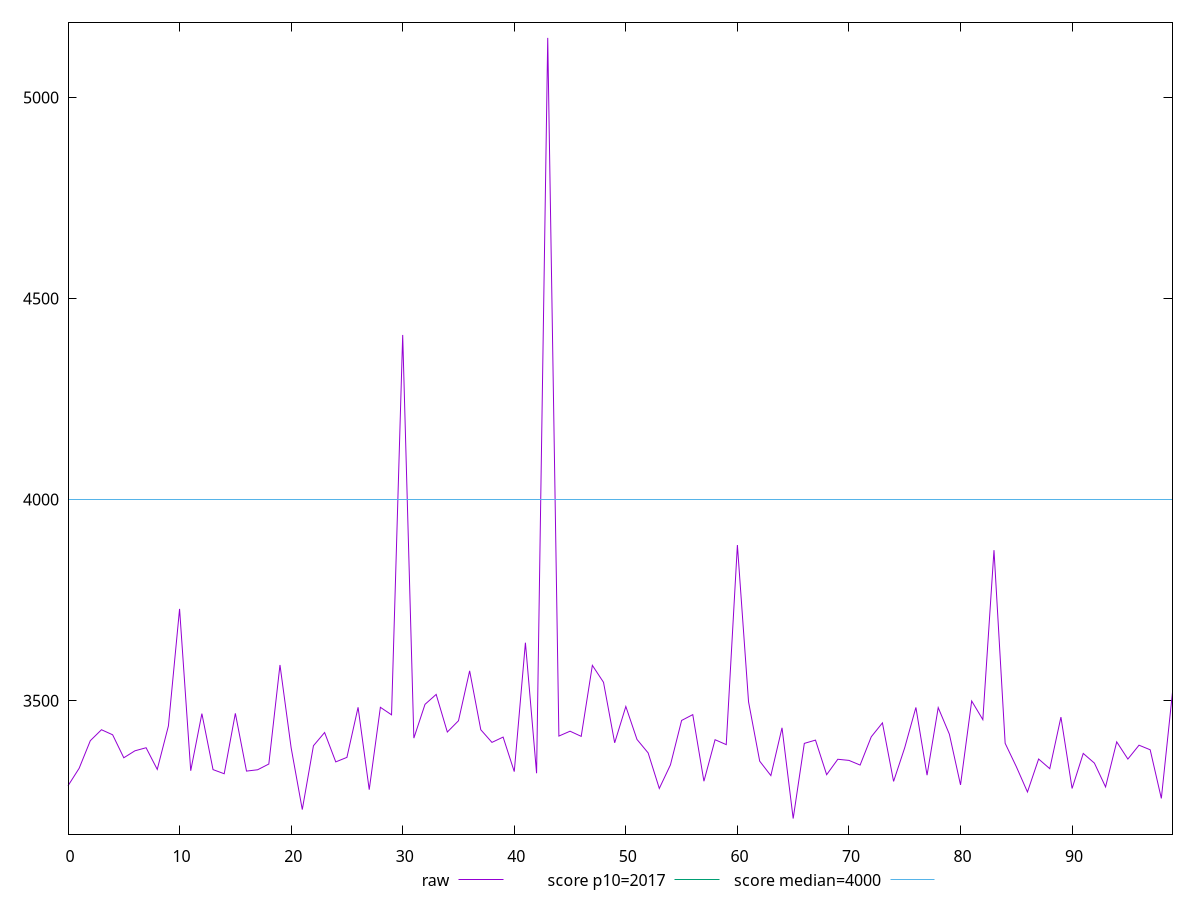 reset

$raw <<EOF
0 3288.2279999999973
1 3331.8679999999977
2 3400.471999999996
3 3427.6919999999955
4 3415.119999999999
5 3357.955999999996
6 3375.3039999999946
7 3382.903999999999
8 3329.019999999998
9 3437.1839999999966
10 3728.1399999999976
11 3325.6720000000014
12 3467.7639999999956
13 3328.491999999998
14 3318.2319999999977
15 3468.4359999999974
16 3324.8119999999985
17 3328.1599999999976
18 3342.395999999998
19 3588.775999999999
20 3382.871999999996
21 3229.1279999999992
22 3387.8679999999954
23 3420.7519999999986
24 3347.711999999998
25 3358.9199999999987
26 3483.456
27 3278.6199999999976
28 3483.475999999999
29 3464.747999999999
30 4409.547999999994
31 3406.8119999999967
32 3490.8599999999938
33 3515.5279999999984
34 3421.9719999999984
35 3450.019999999997
36 3574.1599999999953
37 3427.703999999998
38 3396.2039999999943
39 3409.403999999996
40 3323.5479999999975
41 3644.1119999999983
42 3319.511999999996
43 5148.347999999988
44 3411.939999999998
45 3424.0279999999952
46 3411.2239999999997
47 3587.807999999998
48 3545.623999999997
49 3395.1759999999977
50 3485.4839999999986
51 3403.5639999999994
52 3370.0199999999986
53 3281.6599999999967
54 3340.347999999997
55 3450.7919999999935
56 3465.243999999997
57 3299.6039999999975
58 3402.8519999999944
59 3390.643999999997
60 3887.1159999999954
61 3497.087999999998
62 3349.511999999999
63 3313.644
64 3432.507999999999
65 3206.8639999999987
66 3393.74
67 3401.871999999999
68 3315.8839999999964
69 3354.2439999999974
70 3351.4199999999983
71 3339.8239999999996
72 3410.1399999999976
73 3444.6959999999963
74 3299.192
75 3383.151999999996
76 3483.091999999999
77 3314.675999999994
78 3482.6719999999987
79 3416.6359999999945
80 3290.4599999999973
81 3499.2119999999995
82 3452.7839999999983
83 3874.239999999998
84 3393.967999999996
85 3335.9079999999976
86 3272.819999999998
87 3354.8639999999978
88 3330.823999999997
89 3459.075999999998
90 3281.5799999999963
91 3368.7559999999976
92 3344.6959999999967
93 3285.4119999999994
94 3397.527999999995
95 3354.7719999999968
96 3389.231999999996
97 3377.8399999999983
98 3256.8599999999965
99 3520.923999999999
EOF

set key outside below
set xrange [0:99]
set yrange [3168.034319999999:5187.177679999988]
set trange [3168.034319999999:5187.177679999988]
set terminal svg size 640, 500 enhanced background rgb 'white'
set output "reprap/mainthread-work-breakdown/samples/pages+cached+noexternal/raw/values.svg"

plot $raw title "raw" with line, \
     2017 title "score p10=2017", \
     4000 title "score median=4000"

reset

